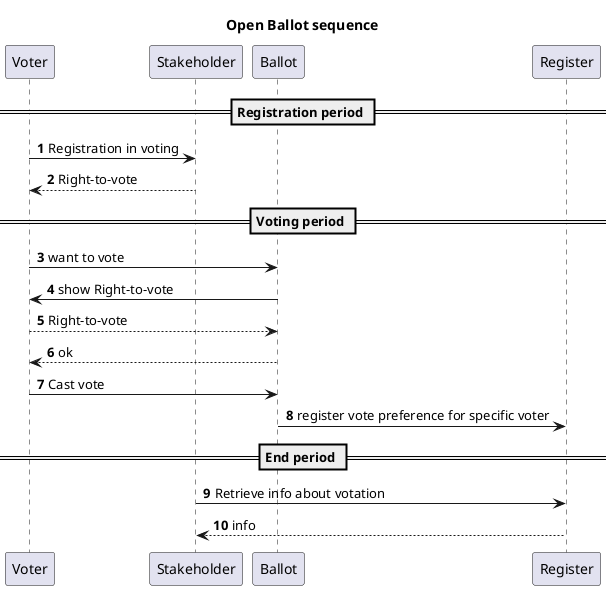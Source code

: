 @startuml Open Ballot
title Open Ballot sequence
autonumber

participant Voter   as  V
participant Stakeholder as  S
participant Ballot  as  Ball
participant Register as Reg

== Registration period ==
V -> S : Registration in voting
S --> V : Right-to-vote
== Voting period ==
V -> Ball : want to vote
Ball -> V : show Right-to-vote
V --> Ball : Right-to-vote
Ball --> V : ok
V -> Ball : Cast vote
Ball -> Reg : register vote preference for specific voter
== End period ==
S -> Reg : Retrieve info about votation
Reg --> S : info 
@enduml